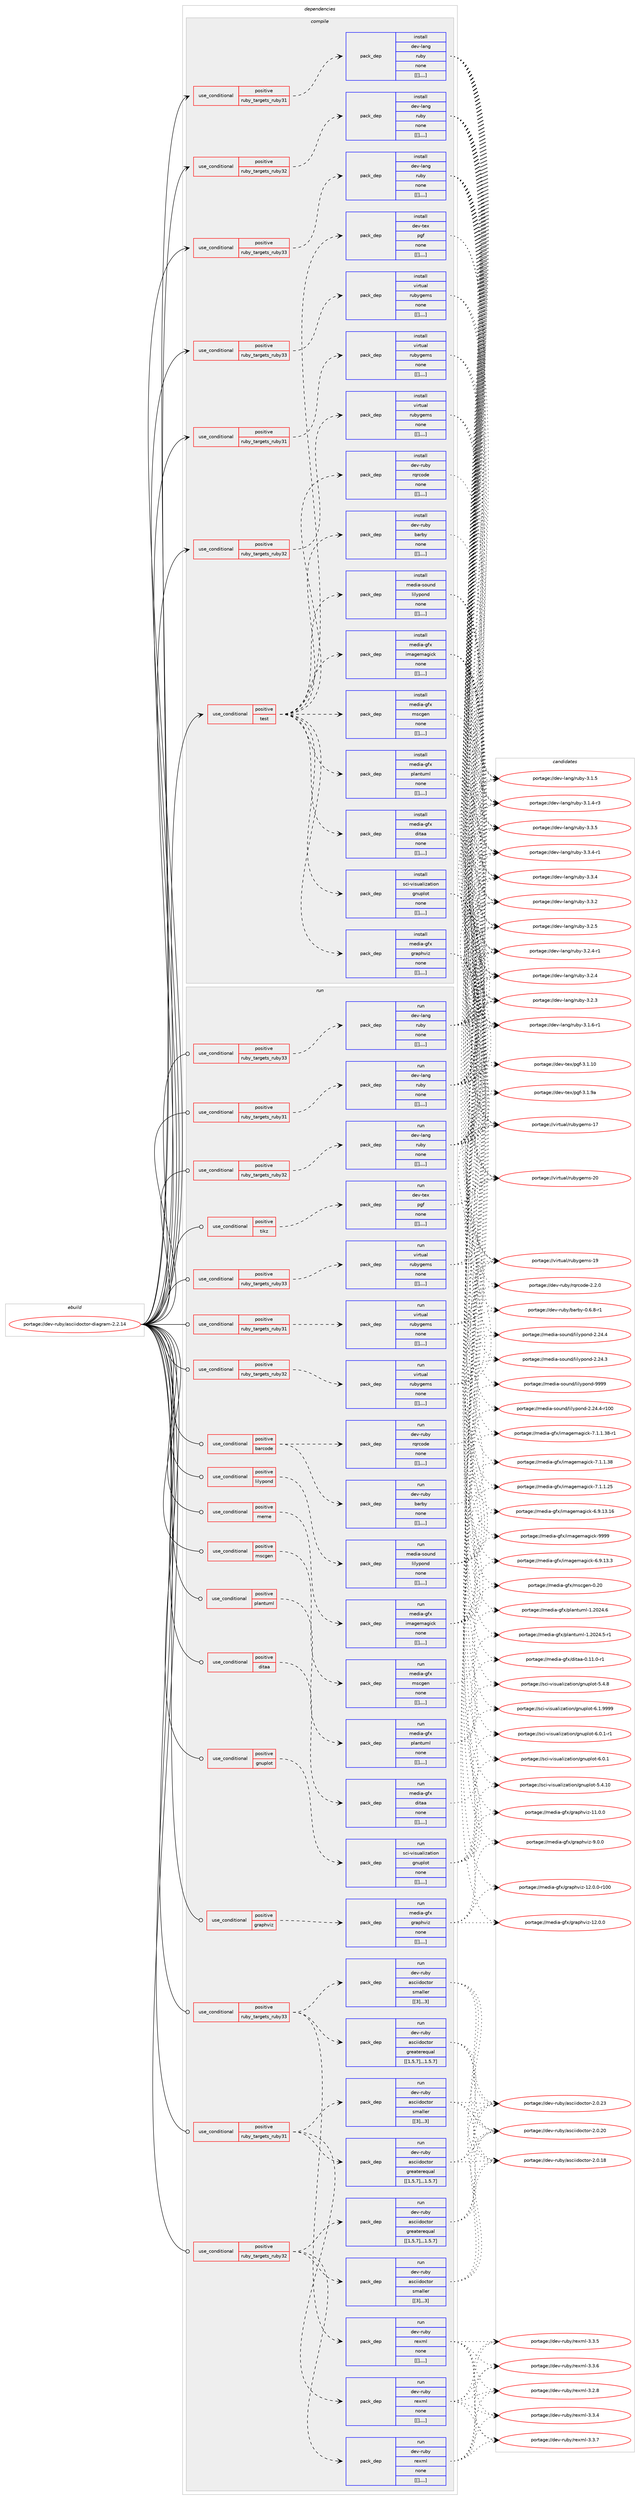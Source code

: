 digraph prolog {

# *************
# Graph options
# *************

newrank=true;
concentrate=true;
compound=true;
graph [rankdir=LR,fontname=Helvetica,fontsize=10,ranksep=1.5];#, ranksep=2.5, nodesep=0.2];
edge  [arrowhead=vee];
node  [fontname=Helvetica,fontsize=10];

# **********
# The ebuild
# **********

subgraph cluster_leftcol {
color=gray;
label=<<i>ebuild</i>>;
id [label="portage://dev-ruby/asciidoctor-diagram-2.2.14", color=red, width=4, href="../dev-ruby/asciidoctor-diagram-2.2.14.svg"];
}

# ****************
# The dependencies
# ****************

subgraph cluster_midcol {
color=gray;
label=<<i>dependencies</i>>;
subgraph cluster_compile {
fillcolor="#eeeeee";
style=filled;
label=<<i>compile</i>>;
subgraph cond46211 {
dependency180079 [label=<<TABLE BORDER="0" CELLBORDER="1" CELLSPACING="0" CELLPADDING="4"><TR><TD ROWSPAN="3" CELLPADDING="10">use_conditional</TD></TR><TR><TD>positive</TD></TR><TR><TD>ruby_targets_ruby31</TD></TR></TABLE>>, shape=none, color=red];
subgraph pack132587 {
dependency180080 [label=<<TABLE BORDER="0" CELLBORDER="1" CELLSPACING="0" CELLPADDING="4" WIDTH="220"><TR><TD ROWSPAN="6" CELLPADDING="30">pack_dep</TD></TR><TR><TD WIDTH="110">install</TD></TR><TR><TD>dev-lang</TD></TR><TR><TD>ruby</TD></TR><TR><TD>none</TD></TR><TR><TD>[[],,,,]</TD></TR></TABLE>>, shape=none, color=blue];
}
dependency180079:e -> dependency180080:w [weight=20,style="dashed",arrowhead="vee"];
}
id:e -> dependency180079:w [weight=20,style="solid",arrowhead="vee"];
subgraph cond46212 {
dependency180081 [label=<<TABLE BORDER="0" CELLBORDER="1" CELLSPACING="0" CELLPADDING="4"><TR><TD ROWSPAN="3" CELLPADDING="10">use_conditional</TD></TR><TR><TD>positive</TD></TR><TR><TD>ruby_targets_ruby31</TD></TR></TABLE>>, shape=none, color=red];
subgraph pack132588 {
dependency180082 [label=<<TABLE BORDER="0" CELLBORDER="1" CELLSPACING="0" CELLPADDING="4" WIDTH="220"><TR><TD ROWSPAN="6" CELLPADDING="30">pack_dep</TD></TR><TR><TD WIDTH="110">install</TD></TR><TR><TD>virtual</TD></TR><TR><TD>rubygems</TD></TR><TR><TD>none</TD></TR><TR><TD>[[],,,,]</TD></TR></TABLE>>, shape=none, color=blue];
}
dependency180081:e -> dependency180082:w [weight=20,style="dashed",arrowhead="vee"];
}
id:e -> dependency180081:w [weight=20,style="solid",arrowhead="vee"];
subgraph cond46213 {
dependency180083 [label=<<TABLE BORDER="0" CELLBORDER="1" CELLSPACING="0" CELLPADDING="4"><TR><TD ROWSPAN="3" CELLPADDING="10">use_conditional</TD></TR><TR><TD>positive</TD></TR><TR><TD>ruby_targets_ruby32</TD></TR></TABLE>>, shape=none, color=red];
subgraph pack132589 {
dependency180084 [label=<<TABLE BORDER="0" CELLBORDER="1" CELLSPACING="0" CELLPADDING="4" WIDTH="220"><TR><TD ROWSPAN="6" CELLPADDING="30">pack_dep</TD></TR><TR><TD WIDTH="110">install</TD></TR><TR><TD>dev-lang</TD></TR><TR><TD>ruby</TD></TR><TR><TD>none</TD></TR><TR><TD>[[],,,,]</TD></TR></TABLE>>, shape=none, color=blue];
}
dependency180083:e -> dependency180084:w [weight=20,style="dashed",arrowhead="vee"];
}
id:e -> dependency180083:w [weight=20,style="solid",arrowhead="vee"];
subgraph cond46214 {
dependency180085 [label=<<TABLE BORDER="0" CELLBORDER="1" CELLSPACING="0" CELLPADDING="4"><TR><TD ROWSPAN="3" CELLPADDING="10">use_conditional</TD></TR><TR><TD>positive</TD></TR><TR><TD>ruby_targets_ruby32</TD></TR></TABLE>>, shape=none, color=red];
subgraph pack132590 {
dependency180086 [label=<<TABLE BORDER="0" CELLBORDER="1" CELLSPACING="0" CELLPADDING="4" WIDTH="220"><TR><TD ROWSPAN="6" CELLPADDING="30">pack_dep</TD></TR><TR><TD WIDTH="110">install</TD></TR><TR><TD>virtual</TD></TR><TR><TD>rubygems</TD></TR><TR><TD>none</TD></TR><TR><TD>[[],,,,]</TD></TR></TABLE>>, shape=none, color=blue];
}
dependency180085:e -> dependency180086:w [weight=20,style="dashed",arrowhead="vee"];
}
id:e -> dependency180085:w [weight=20,style="solid",arrowhead="vee"];
subgraph cond46215 {
dependency180087 [label=<<TABLE BORDER="0" CELLBORDER="1" CELLSPACING="0" CELLPADDING="4"><TR><TD ROWSPAN="3" CELLPADDING="10">use_conditional</TD></TR><TR><TD>positive</TD></TR><TR><TD>ruby_targets_ruby33</TD></TR></TABLE>>, shape=none, color=red];
subgraph pack132591 {
dependency180088 [label=<<TABLE BORDER="0" CELLBORDER="1" CELLSPACING="0" CELLPADDING="4" WIDTH="220"><TR><TD ROWSPAN="6" CELLPADDING="30">pack_dep</TD></TR><TR><TD WIDTH="110">install</TD></TR><TR><TD>dev-lang</TD></TR><TR><TD>ruby</TD></TR><TR><TD>none</TD></TR><TR><TD>[[],,,,]</TD></TR></TABLE>>, shape=none, color=blue];
}
dependency180087:e -> dependency180088:w [weight=20,style="dashed",arrowhead="vee"];
}
id:e -> dependency180087:w [weight=20,style="solid",arrowhead="vee"];
subgraph cond46216 {
dependency180089 [label=<<TABLE BORDER="0" CELLBORDER="1" CELLSPACING="0" CELLPADDING="4"><TR><TD ROWSPAN="3" CELLPADDING="10">use_conditional</TD></TR><TR><TD>positive</TD></TR><TR><TD>ruby_targets_ruby33</TD></TR></TABLE>>, shape=none, color=red];
subgraph pack132592 {
dependency180090 [label=<<TABLE BORDER="0" CELLBORDER="1" CELLSPACING="0" CELLPADDING="4" WIDTH="220"><TR><TD ROWSPAN="6" CELLPADDING="30">pack_dep</TD></TR><TR><TD WIDTH="110">install</TD></TR><TR><TD>virtual</TD></TR><TR><TD>rubygems</TD></TR><TR><TD>none</TD></TR><TR><TD>[[],,,,]</TD></TR></TABLE>>, shape=none, color=blue];
}
dependency180089:e -> dependency180090:w [weight=20,style="dashed",arrowhead="vee"];
}
id:e -> dependency180089:w [weight=20,style="solid",arrowhead="vee"];
subgraph cond46217 {
dependency180091 [label=<<TABLE BORDER="0" CELLBORDER="1" CELLSPACING="0" CELLPADDING="4"><TR><TD ROWSPAN="3" CELLPADDING="10">use_conditional</TD></TR><TR><TD>positive</TD></TR><TR><TD>test</TD></TR></TABLE>>, shape=none, color=red];
subgraph pack132593 {
dependency180092 [label=<<TABLE BORDER="0" CELLBORDER="1" CELLSPACING="0" CELLPADDING="4" WIDTH="220"><TR><TD ROWSPAN="6" CELLPADDING="30">pack_dep</TD></TR><TR><TD WIDTH="110">install</TD></TR><TR><TD>dev-ruby</TD></TR><TR><TD>rqrcode</TD></TR><TR><TD>none</TD></TR><TR><TD>[[],,,,]</TD></TR></TABLE>>, shape=none, color=blue];
}
dependency180091:e -> dependency180092:w [weight=20,style="dashed",arrowhead="vee"];
subgraph pack132594 {
dependency180093 [label=<<TABLE BORDER="0" CELLBORDER="1" CELLSPACING="0" CELLPADDING="4" WIDTH="220"><TR><TD ROWSPAN="6" CELLPADDING="30">pack_dep</TD></TR><TR><TD WIDTH="110">install</TD></TR><TR><TD>dev-ruby</TD></TR><TR><TD>barby</TD></TR><TR><TD>none</TD></TR><TR><TD>[[],,,,]</TD></TR></TABLE>>, shape=none, color=blue];
}
dependency180091:e -> dependency180093:w [weight=20,style="dashed",arrowhead="vee"];
subgraph pack132595 {
dependency180094 [label=<<TABLE BORDER="0" CELLBORDER="1" CELLSPACING="0" CELLPADDING="4" WIDTH="220"><TR><TD ROWSPAN="6" CELLPADDING="30">pack_dep</TD></TR><TR><TD WIDTH="110">install</TD></TR><TR><TD>media-gfx</TD></TR><TR><TD>ditaa</TD></TR><TR><TD>none</TD></TR><TR><TD>[[],,,,]</TD></TR></TABLE>>, shape=none, color=blue];
}
dependency180091:e -> dependency180094:w [weight=20,style="dashed",arrowhead="vee"];
subgraph pack132596 {
dependency180095 [label=<<TABLE BORDER="0" CELLBORDER="1" CELLSPACING="0" CELLPADDING="4" WIDTH="220"><TR><TD ROWSPAN="6" CELLPADDING="30">pack_dep</TD></TR><TR><TD WIDTH="110">install</TD></TR><TR><TD>sci-visualization</TD></TR><TR><TD>gnuplot</TD></TR><TR><TD>none</TD></TR><TR><TD>[[],,,,]</TD></TR></TABLE>>, shape=none, color=blue];
}
dependency180091:e -> dependency180095:w [weight=20,style="dashed",arrowhead="vee"];
subgraph pack132597 {
dependency180096 [label=<<TABLE BORDER="0" CELLBORDER="1" CELLSPACING="0" CELLPADDING="4" WIDTH="220"><TR><TD ROWSPAN="6" CELLPADDING="30">pack_dep</TD></TR><TR><TD WIDTH="110">install</TD></TR><TR><TD>media-gfx</TD></TR><TR><TD>graphviz</TD></TR><TR><TD>none</TD></TR><TR><TD>[[],,,,]</TD></TR></TABLE>>, shape=none, color=blue];
}
dependency180091:e -> dependency180096:w [weight=20,style="dashed",arrowhead="vee"];
subgraph pack132598 {
dependency180097 [label=<<TABLE BORDER="0" CELLBORDER="1" CELLSPACING="0" CELLPADDING="4" WIDTH="220"><TR><TD ROWSPAN="6" CELLPADDING="30">pack_dep</TD></TR><TR><TD WIDTH="110">install</TD></TR><TR><TD>media-sound</TD></TR><TR><TD>lilypond</TD></TR><TR><TD>none</TD></TR><TR><TD>[[],,,,]</TD></TR></TABLE>>, shape=none, color=blue];
}
dependency180091:e -> dependency180097:w [weight=20,style="dashed",arrowhead="vee"];
subgraph pack132599 {
dependency180098 [label=<<TABLE BORDER="0" CELLBORDER="1" CELLSPACING="0" CELLPADDING="4" WIDTH="220"><TR><TD ROWSPAN="6" CELLPADDING="30">pack_dep</TD></TR><TR><TD WIDTH="110">install</TD></TR><TR><TD>media-gfx</TD></TR><TR><TD>imagemagick</TD></TR><TR><TD>none</TD></TR><TR><TD>[[],,,,]</TD></TR></TABLE>>, shape=none, color=blue];
}
dependency180091:e -> dependency180098:w [weight=20,style="dashed",arrowhead="vee"];
subgraph pack132600 {
dependency180099 [label=<<TABLE BORDER="0" CELLBORDER="1" CELLSPACING="0" CELLPADDING="4" WIDTH="220"><TR><TD ROWSPAN="6" CELLPADDING="30">pack_dep</TD></TR><TR><TD WIDTH="110">install</TD></TR><TR><TD>media-gfx</TD></TR><TR><TD>mscgen</TD></TR><TR><TD>none</TD></TR><TR><TD>[[],,,,]</TD></TR></TABLE>>, shape=none, color=blue];
}
dependency180091:e -> dependency180099:w [weight=20,style="dashed",arrowhead="vee"];
subgraph pack132601 {
dependency180100 [label=<<TABLE BORDER="0" CELLBORDER="1" CELLSPACING="0" CELLPADDING="4" WIDTH="220"><TR><TD ROWSPAN="6" CELLPADDING="30">pack_dep</TD></TR><TR><TD WIDTH="110">install</TD></TR><TR><TD>media-gfx</TD></TR><TR><TD>plantuml</TD></TR><TR><TD>none</TD></TR><TR><TD>[[],,,,]</TD></TR></TABLE>>, shape=none, color=blue];
}
dependency180091:e -> dependency180100:w [weight=20,style="dashed",arrowhead="vee"];
subgraph pack132602 {
dependency180101 [label=<<TABLE BORDER="0" CELLBORDER="1" CELLSPACING="0" CELLPADDING="4" WIDTH="220"><TR><TD ROWSPAN="6" CELLPADDING="30">pack_dep</TD></TR><TR><TD WIDTH="110">install</TD></TR><TR><TD>dev-tex</TD></TR><TR><TD>pgf</TD></TR><TR><TD>none</TD></TR><TR><TD>[[],,,,]</TD></TR></TABLE>>, shape=none, color=blue];
}
dependency180091:e -> dependency180101:w [weight=20,style="dashed",arrowhead="vee"];
}
id:e -> dependency180091:w [weight=20,style="solid",arrowhead="vee"];
}
subgraph cluster_compileandrun {
fillcolor="#eeeeee";
style=filled;
label=<<i>compile and run</i>>;
}
subgraph cluster_run {
fillcolor="#eeeeee";
style=filled;
label=<<i>run</i>>;
subgraph cond46218 {
dependency180102 [label=<<TABLE BORDER="0" CELLBORDER="1" CELLSPACING="0" CELLPADDING="4"><TR><TD ROWSPAN="3" CELLPADDING="10">use_conditional</TD></TR><TR><TD>positive</TD></TR><TR><TD>barcode</TD></TR></TABLE>>, shape=none, color=red];
subgraph pack132603 {
dependency180103 [label=<<TABLE BORDER="0" CELLBORDER="1" CELLSPACING="0" CELLPADDING="4" WIDTH="220"><TR><TD ROWSPAN="6" CELLPADDING="30">pack_dep</TD></TR><TR><TD WIDTH="110">run</TD></TR><TR><TD>dev-ruby</TD></TR><TR><TD>rqrcode</TD></TR><TR><TD>none</TD></TR><TR><TD>[[],,,,]</TD></TR></TABLE>>, shape=none, color=blue];
}
dependency180102:e -> dependency180103:w [weight=20,style="dashed",arrowhead="vee"];
subgraph pack132604 {
dependency180104 [label=<<TABLE BORDER="0" CELLBORDER="1" CELLSPACING="0" CELLPADDING="4" WIDTH="220"><TR><TD ROWSPAN="6" CELLPADDING="30">pack_dep</TD></TR><TR><TD WIDTH="110">run</TD></TR><TR><TD>dev-ruby</TD></TR><TR><TD>barby</TD></TR><TR><TD>none</TD></TR><TR><TD>[[],,,,]</TD></TR></TABLE>>, shape=none, color=blue];
}
dependency180102:e -> dependency180104:w [weight=20,style="dashed",arrowhead="vee"];
}
id:e -> dependency180102:w [weight=20,style="solid",arrowhead="odot"];
subgraph cond46219 {
dependency180105 [label=<<TABLE BORDER="0" CELLBORDER="1" CELLSPACING="0" CELLPADDING="4"><TR><TD ROWSPAN="3" CELLPADDING="10">use_conditional</TD></TR><TR><TD>positive</TD></TR><TR><TD>ditaa</TD></TR></TABLE>>, shape=none, color=red];
subgraph pack132605 {
dependency180106 [label=<<TABLE BORDER="0" CELLBORDER="1" CELLSPACING="0" CELLPADDING="4" WIDTH="220"><TR><TD ROWSPAN="6" CELLPADDING="30">pack_dep</TD></TR><TR><TD WIDTH="110">run</TD></TR><TR><TD>media-gfx</TD></TR><TR><TD>ditaa</TD></TR><TR><TD>none</TD></TR><TR><TD>[[],,,,]</TD></TR></TABLE>>, shape=none, color=blue];
}
dependency180105:e -> dependency180106:w [weight=20,style="dashed",arrowhead="vee"];
}
id:e -> dependency180105:w [weight=20,style="solid",arrowhead="odot"];
subgraph cond46220 {
dependency180107 [label=<<TABLE BORDER="0" CELLBORDER="1" CELLSPACING="0" CELLPADDING="4"><TR><TD ROWSPAN="3" CELLPADDING="10">use_conditional</TD></TR><TR><TD>positive</TD></TR><TR><TD>gnuplot</TD></TR></TABLE>>, shape=none, color=red];
subgraph pack132606 {
dependency180108 [label=<<TABLE BORDER="0" CELLBORDER="1" CELLSPACING="0" CELLPADDING="4" WIDTH="220"><TR><TD ROWSPAN="6" CELLPADDING="30">pack_dep</TD></TR><TR><TD WIDTH="110">run</TD></TR><TR><TD>sci-visualization</TD></TR><TR><TD>gnuplot</TD></TR><TR><TD>none</TD></TR><TR><TD>[[],,,,]</TD></TR></TABLE>>, shape=none, color=blue];
}
dependency180107:e -> dependency180108:w [weight=20,style="dashed",arrowhead="vee"];
}
id:e -> dependency180107:w [weight=20,style="solid",arrowhead="odot"];
subgraph cond46221 {
dependency180109 [label=<<TABLE BORDER="0" CELLBORDER="1" CELLSPACING="0" CELLPADDING="4"><TR><TD ROWSPAN="3" CELLPADDING="10">use_conditional</TD></TR><TR><TD>positive</TD></TR><TR><TD>graphviz</TD></TR></TABLE>>, shape=none, color=red];
subgraph pack132607 {
dependency180110 [label=<<TABLE BORDER="0" CELLBORDER="1" CELLSPACING="0" CELLPADDING="4" WIDTH="220"><TR><TD ROWSPAN="6" CELLPADDING="30">pack_dep</TD></TR><TR><TD WIDTH="110">run</TD></TR><TR><TD>media-gfx</TD></TR><TR><TD>graphviz</TD></TR><TR><TD>none</TD></TR><TR><TD>[[],,,,]</TD></TR></TABLE>>, shape=none, color=blue];
}
dependency180109:e -> dependency180110:w [weight=20,style="dashed",arrowhead="vee"];
}
id:e -> dependency180109:w [weight=20,style="solid",arrowhead="odot"];
subgraph cond46222 {
dependency180111 [label=<<TABLE BORDER="0" CELLBORDER="1" CELLSPACING="0" CELLPADDING="4"><TR><TD ROWSPAN="3" CELLPADDING="10">use_conditional</TD></TR><TR><TD>positive</TD></TR><TR><TD>lilypond</TD></TR></TABLE>>, shape=none, color=red];
subgraph pack132608 {
dependency180112 [label=<<TABLE BORDER="0" CELLBORDER="1" CELLSPACING="0" CELLPADDING="4" WIDTH="220"><TR><TD ROWSPAN="6" CELLPADDING="30">pack_dep</TD></TR><TR><TD WIDTH="110">run</TD></TR><TR><TD>media-sound</TD></TR><TR><TD>lilypond</TD></TR><TR><TD>none</TD></TR><TR><TD>[[],,,,]</TD></TR></TABLE>>, shape=none, color=blue];
}
dependency180111:e -> dependency180112:w [weight=20,style="dashed",arrowhead="vee"];
}
id:e -> dependency180111:w [weight=20,style="solid",arrowhead="odot"];
subgraph cond46223 {
dependency180113 [label=<<TABLE BORDER="0" CELLBORDER="1" CELLSPACING="0" CELLPADDING="4"><TR><TD ROWSPAN="3" CELLPADDING="10">use_conditional</TD></TR><TR><TD>positive</TD></TR><TR><TD>meme</TD></TR></TABLE>>, shape=none, color=red];
subgraph pack132609 {
dependency180114 [label=<<TABLE BORDER="0" CELLBORDER="1" CELLSPACING="0" CELLPADDING="4" WIDTH="220"><TR><TD ROWSPAN="6" CELLPADDING="30">pack_dep</TD></TR><TR><TD WIDTH="110">run</TD></TR><TR><TD>media-gfx</TD></TR><TR><TD>imagemagick</TD></TR><TR><TD>none</TD></TR><TR><TD>[[],,,,]</TD></TR></TABLE>>, shape=none, color=blue];
}
dependency180113:e -> dependency180114:w [weight=20,style="dashed",arrowhead="vee"];
}
id:e -> dependency180113:w [weight=20,style="solid",arrowhead="odot"];
subgraph cond46224 {
dependency180115 [label=<<TABLE BORDER="0" CELLBORDER="1" CELLSPACING="0" CELLPADDING="4"><TR><TD ROWSPAN="3" CELLPADDING="10">use_conditional</TD></TR><TR><TD>positive</TD></TR><TR><TD>mscgen</TD></TR></TABLE>>, shape=none, color=red];
subgraph pack132610 {
dependency180116 [label=<<TABLE BORDER="0" CELLBORDER="1" CELLSPACING="0" CELLPADDING="4" WIDTH="220"><TR><TD ROWSPAN="6" CELLPADDING="30">pack_dep</TD></TR><TR><TD WIDTH="110">run</TD></TR><TR><TD>media-gfx</TD></TR><TR><TD>mscgen</TD></TR><TR><TD>none</TD></TR><TR><TD>[[],,,,]</TD></TR></TABLE>>, shape=none, color=blue];
}
dependency180115:e -> dependency180116:w [weight=20,style="dashed",arrowhead="vee"];
}
id:e -> dependency180115:w [weight=20,style="solid",arrowhead="odot"];
subgraph cond46225 {
dependency180117 [label=<<TABLE BORDER="0" CELLBORDER="1" CELLSPACING="0" CELLPADDING="4"><TR><TD ROWSPAN="3" CELLPADDING="10">use_conditional</TD></TR><TR><TD>positive</TD></TR><TR><TD>plantuml</TD></TR></TABLE>>, shape=none, color=red];
subgraph pack132611 {
dependency180118 [label=<<TABLE BORDER="0" CELLBORDER="1" CELLSPACING="0" CELLPADDING="4" WIDTH="220"><TR><TD ROWSPAN="6" CELLPADDING="30">pack_dep</TD></TR><TR><TD WIDTH="110">run</TD></TR><TR><TD>media-gfx</TD></TR><TR><TD>plantuml</TD></TR><TR><TD>none</TD></TR><TR><TD>[[],,,,]</TD></TR></TABLE>>, shape=none, color=blue];
}
dependency180117:e -> dependency180118:w [weight=20,style="dashed",arrowhead="vee"];
}
id:e -> dependency180117:w [weight=20,style="solid",arrowhead="odot"];
subgraph cond46226 {
dependency180119 [label=<<TABLE BORDER="0" CELLBORDER="1" CELLSPACING="0" CELLPADDING="4"><TR><TD ROWSPAN="3" CELLPADDING="10">use_conditional</TD></TR><TR><TD>positive</TD></TR><TR><TD>ruby_targets_ruby31</TD></TR></TABLE>>, shape=none, color=red];
subgraph pack132612 {
dependency180120 [label=<<TABLE BORDER="0" CELLBORDER="1" CELLSPACING="0" CELLPADDING="4" WIDTH="220"><TR><TD ROWSPAN="6" CELLPADDING="30">pack_dep</TD></TR><TR><TD WIDTH="110">run</TD></TR><TR><TD>dev-lang</TD></TR><TR><TD>ruby</TD></TR><TR><TD>none</TD></TR><TR><TD>[[],,,,]</TD></TR></TABLE>>, shape=none, color=blue];
}
dependency180119:e -> dependency180120:w [weight=20,style="dashed",arrowhead="vee"];
}
id:e -> dependency180119:w [weight=20,style="solid",arrowhead="odot"];
subgraph cond46227 {
dependency180121 [label=<<TABLE BORDER="0" CELLBORDER="1" CELLSPACING="0" CELLPADDING="4"><TR><TD ROWSPAN="3" CELLPADDING="10">use_conditional</TD></TR><TR><TD>positive</TD></TR><TR><TD>ruby_targets_ruby31</TD></TR></TABLE>>, shape=none, color=red];
subgraph pack132613 {
dependency180122 [label=<<TABLE BORDER="0" CELLBORDER="1" CELLSPACING="0" CELLPADDING="4" WIDTH="220"><TR><TD ROWSPAN="6" CELLPADDING="30">pack_dep</TD></TR><TR><TD WIDTH="110">run</TD></TR><TR><TD>dev-ruby</TD></TR><TR><TD>asciidoctor</TD></TR><TR><TD>greaterequal</TD></TR><TR><TD>[[1,5,7],,,1.5.7]</TD></TR></TABLE>>, shape=none, color=blue];
}
dependency180121:e -> dependency180122:w [weight=20,style="dashed",arrowhead="vee"];
subgraph pack132614 {
dependency180123 [label=<<TABLE BORDER="0" CELLBORDER="1" CELLSPACING="0" CELLPADDING="4" WIDTH="220"><TR><TD ROWSPAN="6" CELLPADDING="30">pack_dep</TD></TR><TR><TD WIDTH="110">run</TD></TR><TR><TD>dev-ruby</TD></TR><TR><TD>asciidoctor</TD></TR><TR><TD>smaller</TD></TR><TR><TD>[[3],,,3]</TD></TR></TABLE>>, shape=none, color=blue];
}
dependency180121:e -> dependency180123:w [weight=20,style="dashed",arrowhead="vee"];
subgraph pack132615 {
dependency180124 [label=<<TABLE BORDER="0" CELLBORDER="1" CELLSPACING="0" CELLPADDING="4" WIDTH="220"><TR><TD ROWSPAN="6" CELLPADDING="30">pack_dep</TD></TR><TR><TD WIDTH="110">run</TD></TR><TR><TD>dev-ruby</TD></TR><TR><TD>rexml</TD></TR><TR><TD>none</TD></TR><TR><TD>[[],,,,]</TD></TR></TABLE>>, shape=none, color=blue];
}
dependency180121:e -> dependency180124:w [weight=20,style="dashed",arrowhead="vee"];
}
id:e -> dependency180121:w [weight=20,style="solid",arrowhead="odot"];
subgraph cond46228 {
dependency180125 [label=<<TABLE BORDER="0" CELLBORDER="1" CELLSPACING="0" CELLPADDING="4"><TR><TD ROWSPAN="3" CELLPADDING="10">use_conditional</TD></TR><TR><TD>positive</TD></TR><TR><TD>ruby_targets_ruby31</TD></TR></TABLE>>, shape=none, color=red];
subgraph pack132616 {
dependency180126 [label=<<TABLE BORDER="0" CELLBORDER="1" CELLSPACING="0" CELLPADDING="4" WIDTH="220"><TR><TD ROWSPAN="6" CELLPADDING="30">pack_dep</TD></TR><TR><TD WIDTH="110">run</TD></TR><TR><TD>virtual</TD></TR><TR><TD>rubygems</TD></TR><TR><TD>none</TD></TR><TR><TD>[[],,,,]</TD></TR></TABLE>>, shape=none, color=blue];
}
dependency180125:e -> dependency180126:w [weight=20,style="dashed",arrowhead="vee"];
}
id:e -> dependency180125:w [weight=20,style="solid",arrowhead="odot"];
subgraph cond46229 {
dependency180127 [label=<<TABLE BORDER="0" CELLBORDER="1" CELLSPACING="0" CELLPADDING="4"><TR><TD ROWSPAN="3" CELLPADDING="10">use_conditional</TD></TR><TR><TD>positive</TD></TR><TR><TD>ruby_targets_ruby32</TD></TR></TABLE>>, shape=none, color=red];
subgraph pack132617 {
dependency180128 [label=<<TABLE BORDER="0" CELLBORDER="1" CELLSPACING="0" CELLPADDING="4" WIDTH="220"><TR><TD ROWSPAN="6" CELLPADDING="30">pack_dep</TD></TR><TR><TD WIDTH="110">run</TD></TR><TR><TD>dev-lang</TD></TR><TR><TD>ruby</TD></TR><TR><TD>none</TD></TR><TR><TD>[[],,,,]</TD></TR></TABLE>>, shape=none, color=blue];
}
dependency180127:e -> dependency180128:w [weight=20,style="dashed",arrowhead="vee"];
}
id:e -> dependency180127:w [weight=20,style="solid",arrowhead="odot"];
subgraph cond46230 {
dependency180129 [label=<<TABLE BORDER="0" CELLBORDER="1" CELLSPACING="0" CELLPADDING="4"><TR><TD ROWSPAN="3" CELLPADDING="10">use_conditional</TD></TR><TR><TD>positive</TD></TR><TR><TD>ruby_targets_ruby32</TD></TR></TABLE>>, shape=none, color=red];
subgraph pack132618 {
dependency180130 [label=<<TABLE BORDER="0" CELLBORDER="1" CELLSPACING="0" CELLPADDING="4" WIDTH="220"><TR><TD ROWSPAN="6" CELLPADDING="30">pack_dep</TD></TR><TR><TD WIDTH="110">run</TD></TR><TR><TD>dev-ruby</TD></TR><TR><TD>asciidoctor</TD></TR><TR><TD>greaterequal</TD></TR><TR><TD>[[1,5,7],,,1.5.7]</TD></TR></TABLE>>, shape=none, color=blue];
}
dependency180129:e -> dependency180130:w [weight=20,style="dashed",arrowhead="vee"];
subgraph pack132619 {
dependency180131 [label=<<TABLE BORDER="0" CELLBORDER="1" CELLSPACING="0" CELLPADDING="4" WIDTH="220"><TR><TD ROWSPAN="6" CELLPADDING="30">pack_dep</TD></TR><TR><TD WIDTH="110">run</TD></TR><TR><TD>dev-ruby</TD></TR><TR><TD>asciidoctor</TD></TR><TR><TD>smaller</TD></TR><TR><TD>[[3],,,3]</TD></TR></TABLE>>, shape=none, color=blue];
}
dependency180129:e -> dependency180131:w [weight=20,style="dashed",arrowhead="vee"];
subgraph pack132620 {
dependency180132 [label=<<TABLE BORDER="0" CELLBORDER="1" CELLSPACING="0" CELLPADDING="4" WIDTH="220"><TR><TD ROWSPAN="6" CELLPADDING="30">pack_dep</TD></TR><TR><TD WIDTH="110">run</TD></TR><TR><TD>dev-ruby</TD></TR><TR><TD>rexml</TD></TR><TR><TD>none</TD></TR><TR><TD>[[],,,,]</TD></TR></TABLE>>, shape=none, color=blue];
}
dependency180129:e -> dependency180132:w [weight=20,style="dashed",arrowhead="vee"];
}
id:e -> dependency180129:w [weight=20,style="solid",arrowhead="odot"];
subgraph cond46231 {
dependency180133 [label=<<TABLE BORDER="0" CELLBORDER="1" CELLSPACING="0" CELLPADDING="4"><TR><TD ROWSPAN="3" CELLPADDING="10">use_conditional</TD></TR><TR><TD>positive</TD></TR><TR><TD>ruby_targets_ruby32</TD></TR></TABLE>>, shape=none, color=red];
subgraph pack132621 {
dependency180134 [label=<<TABLE BORDER="0" CELLBORDER="1" CELLSPACING="0" CELLPADDING="4" WIDTH="220"><TR><TD ROWSPAN="6" CELLPADDING="30">pack_dep</TD></TR><TR><TD WIDTH="110">run</TD></TR><TR><TD>virtual</TD></TR><TR><TD>rubygems</TD></TR><TR><TD>none</TD></TR><TR><TD>[[],,,,]</TD></TR></TABLE>>, shape=none, color=blue];
}
dependency180133:e -> dependency180134:w [weight=20,style="dashed",arrowhead="vee"];
}
id:e -> dependency180133:w [weight=20,style="solid",arrowhead="odot"];
subgraph cond46232 {
dependency180135 [label=<<TABLE BORDER="0" CELLBORDER="1" CELLSPACING="0" CELLPADDING="4"><TR><TD ROWSPAN="3" CELLPADDING="10">use_conditional</TD></TR><TR><TD>positive</TD></TR><TR><TD>ruby_targets_ruby33</TD></TR></TABLE>>, shape=none, color=red];
subgraph pack132622 {
dependency180136 [label=<<TABLE BORDER="0" CELLBORDER="1" CELLSPACING="0" CELLPADDING="4" WIDTH="220"><TR><TD ROWSPAN="6" CELLPADDING="30">pack_dep</TD></TR><TR><TD WIDTH="110">run</TD></TR><TR><TD>dev-lang</TD></TR><TR><TD>ruby</TD></TR><TR><TD>none</TD></TR><TR><TD>[[],,,,]</TD></TR></TABLE>>, shape=none, color=blue];
}
dependency180135:e -> dependency180136:w [weight=20,style="dashed",arrowhead="vee"];
}
id:e -> dependency180135:w [weight=20,style="solid",arrowhead="odot"];
subgraph cond46233 {
dependency180137 [label=<<TABLE BORDER="0" CELLBORDER="1" CELLSPACING="0" CELLPADDING="4"><TR><TD ROWSPAN="3" CELLPADDING="10">use_conditional</TD></TR><TR><TD>positive</TD></TR><TR><TD>ruby_targets_ruby33</TD></TR></TABLE>>, shape=none, color=red];
subgraph pack132623 {
dependency180138 [label=<<TABLE BORDER="0" CELLBORDER="1" CELLSPACING="0" CELLPADDING="4" WIDTH="220"><TR><TD ROWSPAN="6" CELLPADDING="30">pack_dep</TD></TR><TR><TD WIDTH="110">run</TD></TR><TR><TD>dev-ruby</TD></TR><TR><TD>asciidoctor</TD></TR><TR><TD>greaterequal</TD></TR><TR><TD>[[1,5,7],,,1.5.7]</TD></TR></TABLE>>, shape=none, color=blue];
}
dependency180137:e -> dependency180138:w [weight=20,style="dashed",arrowhead="vee"];
subgraph pack132624 {
dependency180139 [label=<<TABLE BORDER="0" CELLBORDER="1" CELLSPACING="0" CELLPADDING="4" WIDTH="220"><TR><TD ROWSPAN="6" CELLPADDING="30">pack_dep</TD></TR><TR><TD WIDTH="110">run</TD></TR><TR><TD>dev-ruby</TD></TR><TR><TD>asciidoctor</TD></TR><TR><TD>smaller</TD></TR><TR><TD>[[3],,,3]</TD></TR></TABLE>>, shape=none, color=blue];
}
dependency180137:e -> dependency180139:w [weight=20,style="dashed",arrowhead="vee"];
subgraph pack132625 {
dependency180140 [label=<<TABLE BORDER="0" CELLBORDER="1" CELLSPACING="0" CELLPADDING="4" WIDTH="220"><TR><TD ROWSPAN="6" CELLPADDING="30">pack_dep</TD></TR><TR><TD WIDTH="110">run</TD></TR><TR><TD>dev-ruby</TD></TR><TR><TD>rexml</TD></TR><TR><TD>none</TD></TR><TR><TD>[[],,,,]</TD></TR></TABLE>>, shape=none, color=blue];
}
dependency180137:e -> dependency180140:w [weight=20,style="dashed",arrowhead="vee"];
}
id:e -> dependency180137:w [weight=20,style="solid",arrowhead="odot"];
subgraph cond46234 {
dependency180141 [label=<<TABLE BORDER="0" CELLBORDER="1" CELLSPACING="0" CELLPADDING="4"><TR><TD ROWSPAN="3" CELLPADDING="10">use_conditional</TD></TR><TR><TD>positive</TD></TR><TR><TD>ruby_targets_ruby33</TD></TR></TABLE>>, shape=none, color=red];
subgraph pack132626 {
dependency180142 [label=<<TABLE BORDER="0" CELLBORDER="1" CELLSPACING="0" CELLPADDING="4" WIDTH="220"><TR><TD ROWSPAN="6" CELLPADDING="30">pack_dep</TD></TR><TR><TD WIDTH="110">run</TD></TR><TR><TD>virtual</TD></TR><TR><TD>rubygems</TD></TR><TR><TD>none</TD></TR><TR><TD>[[],,,,]</TD></TR></TABLE>>, shape=none, color=blue];
}
dependency180141:e -> dependency180142:w [weight=20,style="dashed",arrowhead="vee"];
}
id:e -> dependency180141:w [weight=20,style="solid",arrowhead="odot"];
subgraph cond46235 {
dependency180143 [label=<<TABLE BORDER="0" CELLBORDER="1" CELLSPACING="0" CELLPADDING="4"><TR><TD ROWSPAN="3" CELLPADDING="10">use_conditional</TD></TR><TR><TD>positive</TD></TR><TR><TD>tikz</TD></TR></TABLE>>, shape=none, color=red];
subgraph pack132627 {
dependency180144 [label=<<TABLE BORDER="0" CELLBORDER="1" CELLSPACING="0" CELLPADDING="4" WIDTH="220"><TR><TD ROWSPAN="6" CELLPADDING="30">pack_dep</TD></TR><TR><TD WIDTH="110">run</TD></TR><TR><TD>dev-tex</TD></TR><TR><TD>pgf</TD></TR><TR><TD>none</TD></TR><TR><TD>[[],,,,]</TD></TR></TABLE>>, shape=none, color=blue];
}
dependency180143:e -> dependency180144:w [weight=20,style="dashed",arrowhead="vee"];
}
id:e -> dependency180143:w [weight=20,style="solid",arrowhead="odot"];
}
}

# **************
# The candidates
# **************

subgraph cluster_choices {
rank=same;
color=gray;
label=<<i>candidates</i>>;

subgraph choice132587 {
color=black;
nodesep=1;
choice10010111845108971101034711411798121455146514653 [label="portage://dev-lang/ruby-3.3.5", color=red, width=4,href="../dev-lang/ruby-3.3.5.svg"];
choice100101118451089711010347114117981214551465146524511449 [label="portage://dev-lang/ruby-3.3.4-r1", color=red, width=4,href="../dev-lang/ruby-3.3.4-r1.svg"];
choice10010111845108971101034711411798121455146514652 [label="portage://dev-lang/ruby-3.3.4", color=red, width=4,href="../dev-lang/ruby-3.3.4.svg"];
choice10010111845108971101034711411798121455146514650 [label="portage://dev-lang/ruby-3.3.2", color=red, width=4,href="../dev-lang/ruby-3.3.2.svg"];
choice10010111845108971101034711411798121455146504653 [label="portage://dev-lang/ruby-3.2.5", color=red, width=4,href="../dev-lang/ruby-3.2.5.svg"];
choice100101118451089711010347114117981214551465046524511449 [label="portage://dev-lang/ruby-3.2.4-r1", color=red, width=4,href="../dev-lang/ruby-3.2.4-r1.svg"];
choice10010111845108971101034711411798121455146504652 [label="portage://dev-lang/ruby-3.2.4", color=red, width=4,href="../dev-lang/ruby-3.2.4.svg"];
choice10010111845108971101034711411798121455146504651 [label="portage://dev-lang/ruby-3.2.3", color=red, width=4,href="../dev-lang/ruby-3.2.3.svg"];
choice100101118451089711010347114117981214551464946544511449 [label="portage://dev-lang/ruby-3.1.6-r1", color=red, width=4,href="../dev-lang/ruby-3.1.6-r1.svg"];
choice10010111845108971101034711411798121455146494653 [label="portage://dev-lang/ruby-3.1.5", color=red, width=4,href="../dev-lang/ruby-3.1.5.svg"];
choice100101118451089711010347114117981214551464946524511451 [label="portage://dev-lang/ruby-3.1.4-r3", color=red, width=4,href="../dev-lang/ruby-3.1.4-r3.svg"];
dependency180080:e -> choice10010111845108971101034711411798121455146514653:w [style=dotted,weight="100"];
dependency180080:e -> choice100101118451089711010347114117981214551465146524511449:w [style=dotted,weight="100"];
dependency180080:e -> choice10010111845108971101034711411798121455146514652:w [style=dotted,weight="100"];
dependency180080:e -> choice10010111845108971101034711411798121455146514650:w [style=dotted,weight="100"];
dependency180080:e -> choice10010111845108971101034711411798121455146504653:w [style=dotted,weight="100"];
dependency180080:e -> choice100101118451089711010347114117981214551465046524511449:w [style=dotted,weight="100"];
dependency180080:e -> choice10010111845108971101034711411798121455146504652:w [style=dotted,weight="100"];
dependency180080:e -> choice10010111845108971101034711411798121455146504651:w [style=dotted,weight="100"];
dependency180080:e -> choice100101118451089711010347114117981214551464946544511449:w [style=dotted,weight="100"];
dependency180080:e -> choice10010111845108971101034711411798121455146494653:w [style=dotted,weight="100"];
dependency180080:e -> choice100101118451089711010347114117981214551464946524511451:w [style=dotted,weight="100"];
}
subgraph choice132588 {
color=black;
nodesep=1;
choice118105114116117971084711411798121103101109115455048 [label="portage://virtual/rubygems-20", color=red, width=4,href="../virtual/rubygems-20.svg"];
choice118105114116117971084711411798121103101109115454957 [label="portage://virtual/rubygems-19", color=red, width=4,href="../virtual/rubygems-19.svg"];
choice118105114116117971084711411798121103101109115454955 [label="portage://virtual/rubygems-17", color=red, width=4,href="../virtual/rubygems-17.svg"];
dependency180082:e -> choice118105114116117971084711411798121103101109115455048:w [style=dotted,weight="100"];
dependency180082:e -> choice118105114116117971084711411798121103101109115454957:w [style=dotted,weight="100"];
dependency180082:e -> choice118105114116117971084711411798121103101109115454955:w [style=dotted,weight="100"];
}
subgraph choice132589 {
color=black;
nodesep=1;
choice10010111845108971101034711411798121455146514653 [label="portage://dev-lang/ruby-3.3.5", color=red, width=4,href="../dev-lang/ruby-3.3.5.svg"];
choice100101118451089711010347114117981214551465146524511449 [label="portage://dev-lang/ruby-3.3.4-r1", color=red, width=4,href="../dev-lang/ruby-3.3.4-r1.svg"];
choice10010111845108971101034711411798121455146514652 [label="portage://dev-lang/ruby-3.3.4", color=red, width=4,href="../dev-lang/ruby-3.3.4.svg"];
choice10010111845108971101034711411798121455146514650 [label="portage://dev-lang/ruby-3.3.2", color=red, width=4,href="../dev-lang/ruby-3.3.2.svg"];
choice10010111845108971101034711411798121455146504653 [label="portage://dev-lang/ruby-3.2.5", color=red, width=4,href="../dev-lang/ruby-3.2.5.svg"];
choice100101118451089711010347114117981214551465046524511449 [label="portage://dev-lang/ruby-3.2.4-r1", color=red, width=4,href="../dev-lang/ruby-3.2.4-r1.svg"];
choice10010111845108971101034711411798121455146504652 [label="portage://dev-lang/ruby-3.2.4", color=red, width=4,href="../dev-lang/ruby-3.2.4.svg"];
choice10010111845108971101034711411798121455146504651 [label="portage://dev-lang/ruby-3.2.3", color=red, width=4,href="../dev-lang/ruby-3.2.3.svg"];
choice100101118451089711010347114117981214551464946544511449 [label="portage://dev-lang/ruby-3.1.6-r1", color=red, width=4,href="../dev-lang/ruby-3.1.6-r1.svg"];
choice10010111845108971101034711411798121455146494653 [label="portage://dev-lang/ruby-3.1.5", color=red, width=4,href="../dev-lang/ruby-3.1.5.svg"];
choice100101118451089711010347114117981214551464946524511451 [label="portage://dev-lang/ruby-3.1.4-r3", color=red, width=4,href="../dev-lang/ruby-3.1.4-r3.svg"];
dependency180084:e -> choice10010111845108971101034711411798121455146514653:w [style=dotted,weight="100"];
dependency180084:e -> choice100101118451089711010347114117981214551465146524511449:w [style=dotted,weight="100"];
dependency180084:e -> choice10010111845108971101034711411798121455146514652:w [style=dotted,weight="100"];
dependency180084:e -> choice10010111845108971101034711411798121455146514650:w [style=dotted,weight="100"];
dependency180084:e -> choice10010111845108971101034711411798121455146504653:w [style=dotted,weight="100"];
dependency180084:e -> choice100101118451089711010347114117981214551465046524511449:w [style=dotted,weight="100"];
dependency180084:e -> choice10010111845108971101034711411798121455146504652:w [style=dotted,weight="100"];
dependency180084:e -> choice10010111845108971101034711411798121455146504651:w [style=dotted,weight="100"];
dependency180084:e -> choice100101118451089711010347114117981214551464946544511449:w [style=dotted,weight="100"];
dependency180084:e -> choice10010111845108971101034711411798121455146494653:w [style=dotted,weight="100"];
dependency180084:e -> choice100101118451089711010347114117981214551464946524511451:w [style=dotted,weight="100"];
}
subgraph choice132590 {
color=black;
nodesep=1;
choice118105114116117971084711411798121103101109115455048 [label="portage://virtual/rubygems-20", color=red, width=4,href="../virtual/rubygems-20.svg"];
choice118105114116117971084711411798121103101109115454957 [label="portage://virtual/rubygems-19", color=red, width=4,href="../virtual/rubygems-19.svg"];
choice118105114116117971084711411798121103101109115454955 [label="portage://virtual/rubygems-17", color=red, width=4,href="../virtual/rubygems-17.svg"];
dependency180086:e -> choice118105114116117971084711411798121103101109115455048:w [style=dotted,weight="100"];
dependency180086:e -> choice118105114116117971084711411798121103101109115454957:w [style=dotted,weight="100"];
dependency180086:e -> choice118105114116117971084711411798121103101109115454955:w [style=dotted,weight="100"];
}
subgraph choice132591 {
color=black;
nodesep=1;
choice10010111845108971101034711411798121455146514653 [label="portage://dev-lang/ruby-3.3.5", color=red, width=4,href="../dev-lang/ruby-3.3.5.svg"];
choice100101118451089711010347114117981214551465146524511449 [label="portage://dev-lang/ruby-3.3.4-r1", color=red, width=4,href="../dev-lang/ruby-3.3.4-r1.svg"];
choice10010111845108971101034711411798121455146514652 [label="portage://dev-lang/ruby-3.3.4", color=red, width=4,href="../dev-lang/ruby-3.3.4.svg"];
choice10010111845108971101034711411798121455146514650 [label="portage://dev-lang/ruby-3.3.2", color=red, width=4,href="../dev-lang/ruby-3.3.2.svg"];
choice10010111845108971101034711411798121455146504653 [label="portage://dev-lang/ruby-3.2.5", color=red, width=4,href="../dev-lang/ruby-3.2.5.svg"];
choice100101118451089711010347114117981214551465046524511449 [label="portage://dev-lang/ruby-3.2.4-r1", color=red, width=4,href="../dev-lang/ruby-3.2.4-r1.svg"];
choice10010111845108971101034711411798121455146504652 [label="portage://dev-lang/ruby-3.2.4", color=red, width=4,href="../dev-lang/ruby-3.2.4.svg"];
choice10010111845108971101034711411798121455146504651 [label="portage://dev-lang/ruby-3.2.3", color=red, width=4,href="../dev-lang/ruby-3.2.3.svg"];
choice100101118451089711010347114117981214551464946544511449 [label="portage://dev-lang/ruby-3.1.6-r1", color=red, width=4,href="../dev-lang/ruby-3.1.6-r1.svg"];
choice10010111845108971101034711411798121455146494653 [label="portage://dev-lang/ruby-3.1.5", color=red, width=4,href="../dev-lang/ruby-3.1.5.svg"];
choice100101118451089711010347114117981214551464946524511451 [label="portage://dev-lang/ruby-3.1.4-r3", color=red, width=4,href="../dev-lang/ruby-3.1.4-r3.svg"];
dependency180088:e -> choice10010111845108971101034711411798121455146514653:w [style=dotted,weight="100"];
dependency180088:e -> choice100101118451089711010347114117981214551465146524511449:w [style=dotted,weight="100"];
dependency180088:e -> choice10010111845108971101034711411798121455146514652:w [style=dotted,weight="100"];
dependency180088:e -> choice10010111845108971101034711411798121455146514650:w [style=dotted,weight="100"];
dependency180088:e -> choice10010111845108971101034711411798121455146504653:w [style=dotted,weight="100"];
dependency180088:e -> choice100101118451089711010347114117981214551465046524511449:w [style=dotted,weight="100"];
dependency180088:e -> choice10010111845108971101034711411798121455146504652:w [style=dotted,weight="100"];
dependency180088:e -> choice10010111845108971101034711411798121455146504651:w [style=dotted,weight="100"];
dependency180088:e -> choice100101118451089711010347114117981214551464946544511449:w [style=dotted,weight="100"];
dependency180088:e -> choice10010111845108971101034711411798121455146494653:w [style=dotted,weight="100"];
dependency180088:e -> choice100101118451089711010347114117981214551464946524511451:w [style=dotted,weight="100"];
}
subgraph choice132592 {
color=black;
nodesep=1;
choice118105114116117971084711411798121103101109115455048 [label="portage://virtual/rubygems-20", color=red, width=4,href="../virtual/rubygems-20.svg"];
choice118105114116117971084711411798121103101109115454957 [label="portage://virtual/rubygems-19", color=red, width=4,href="../virtual/rubygems-19.svg"];
choice118105114116117971084711411798121103101109115454955 [label="portage://virtual/rubygems-17", color=red, width=4,href="../virtual/rubygems-17.svg"];
dependency180090:e -> choice118105114116117971084711411798121103101109115455048:w [style=dotted,weight="100"];
dependency180090:e -> choice118105114116117971084711411798121103101109115454957:w [style=dotted,weight="100"];
dependency180090:e -> choice118105114116117971084711411798121103101109115454955:w [style=dotted,weight="100"];
}
subgraph choice132593 {
color=black;
nodesep=1;
choice10010111845114117981214711411311499111100101455046504648 [label="portage://dev-ruby/rqrcode-2.2.0", color=red, width=4,href="../dev-ruby/rqrcode-2.2.0.svg"];
dependency180092:e -> choice10010111845114117981214711411311499111100101455046504648:w [style=dotted,weight="100"];
}
subgraph choice132594 {
color=black;
nodesep=1;
choice1001011184511411798121479897114981214548465446564511449 [label="portage://dev-ruby/barby-0.6.8-r1", color=red, width=4,href="../dev-ruby/barby-0.6.8-r1.svg"];
dependency180093:e -> choice1001011184511411798121479897114981214548465446564511449:w [style=dotted,weight="100"];
}
subgraph choice132595 {
color=black;
nodesep=1;
choice1091011001059745103102120471001051169797454846494946484511449 [label="portage://media-gfx/ditaa-0.11.0-r1", color=red, width=4,href="../media-gfx/ditaa-0.11.0-r1.svg"];
dependency180094:e -> choice1091011001059745103102120471001051169797454846494946484511449:w [style=dotted,weight="100"];
}
subgraph choice132596 {
color=black;
nodesep=1;
choice1159910545118105115117971081051229711610511111047103110117112108111116455446494657575757 [label="portage://sci-visualization/gnuplot-6.1.9999", color=red, width=4,href="../sci-visualization/gnuplot-6.1.9999.svg"];
choice11599105451181051151179710810512297116105111110471031101171121081111164554464846494511449 [label="portage://sci-visualization/gnuplot-6.0.1-r1", color=red, width=4,href="../sci-visualization/gnuplot-6.0.1-r1.svg"];
choice1159910545118105115117971081051229711610511111047103110117112108111116455446484649 [label="portage://sci-visualization/gnuplot-6.0.1", color=red, width=4,href="../sci-visualization/gnuplot-6.0.1.svg"];
choice115991054511810511511797108105122971161051111104710311011711210811111645534652464948 [label="portage://sci-visualization/gnuplot-5.4.10", color=red, width=4,href="../sci-visualization/gnuplot-5.4.10.svg"];
choice1159910545118105115117971081051229711610511111047103110117112108111116455346524656 [label="portage://sci-visualization/gnuplot-5.4.8", color=red, width=4,href="../sci-visualization/gnuplot-5.4.8.svg"];
dependency180095:e -> choice1159910545118105115117971081051229711610511111047103110117112108111116455446494657575757:w [style=dotted,weight="100"];
dependency180095:e -> choice11599105451181051151179710810512297116105111110471031101171121081111164554464846494511449:w [style=dotted,weight="100"];
dependency180095:e -> choice1159910545118105115117971081051229711610511111047103110117112108111116455446484649:w [style=dotted,weight="100"];
dependency180095:e -> choice115991054511810511511797108105122971161051111104710311011711210811111645534652464948:w [style=dotted,weight="100"];
dependency180095:e -> choice1159910545118105115117971081051229711610511111047103110117112108111116455346524656:w [style=dotted,weight="100"];
}
subgraph choice132597 {
color=black;
nodesep=1;
choice109101100105974510310212047103114971121041181051224549504648464845114494848 [label="portage://media-gfx/graphviz-12.0.0-r100", color=red, width=4,href="../media-gfx/graphviz-12.0.0-r100.svg"];
choice1091011001059745103102120471031149711210411810512245495046484648 [label="portage://media-gfx/graphviz-12.0.0", color=red, width=4,href="../media-gfx/graphviz-12.0.0.svg"];
choice1091011001059745103102120471031149711210411810512245494946484648 [label="portage://media-gfx/graphviz-11.0.0", color=red, width=4,href="../media-gfx/graphviz-11.0.0.svg"];
choice10910110010597451031021204710311497112104118105122455746484648 [label="portage://media-gfx/graphviz-9.0.0", color=red, width=4,href="../media-gfx/graphviz-9.0.0.svg"];
dependency180096:e -> choice109101100105974510310212047103114971121041181051224549504648464845114494848:w [style=dotted,weight="100"];
dependency180096:e -> choice1091011001059745103102120471031149711210411810512245495046484648:w [style=dotted,weight="100"];
dependency180096:e -> choice1091011001059745103102120471031149711210411810512245494946484648:w [style=dotted,weight="100"];
dependency180096:e -> choice10910110010597451031021204710311497112104118105122455746484648:w [style=dotted,weight="100"];
}
subgraph choice132598 {
color=black;
nodesep=1;
choice1091011001059745115111117110100471081051081211121111101004557575757 [label="portage://media-sound/lilypond-9999", color=red, width=4,href="../media-sound/lilypond-9999.svg"];
choice1091011001059745115111117110100471081051081211121111101004550465052465245114494848 [label="portage://media-sound/lilypond-2.24.4-r100", color=red, width=4,href="../media-sound/lilypond-2.24.4-r100.svg"];
choice10910110010597451151111171101004710810510812111211111010045504650524652 [label="portage://media-sound/lilypond-2.24.4", color=red, width=4,href="../media-sound/lilypond-2.24.4.svg"];
choice10910110010597451151111171101004710810510812111211111010045504650524651 [label="portage://media-sound/lilypond-2.24.3", color=red, width=4,href="../media-sound/lilypond-2.24.3.svg"];
dependency180097:e -> choice1091011001059745115111117110100471081051081211121111101004557575757:w [style=dotted,weight="100"];
dependency180097:e -> choice1091011001059745115111117110100471081051081211121111101004550465052465245114494848:w [style=dotted,weight="100"];
dependency180097:e -> choice10910110010597451151111171101004710810510812111211111010045504650524652:w [style=dotted,weight="100"];
dependency180097:e -> choice10910110010597451151111171101004710810510812111211111010045504650524651:w [style=dotted,weight="100"];
}
subgraph choice132599 {
color=black;
nodesep=1;
choice1091011001059745103102120471051099710310110997103105991074557575757 [label="portage://media-gfx/imagemagick-9999", color=red, width=4,href="../media-gfx/imagemagick-9999.svg"];
choice1091011001059745103102120471051099710310110997103105991074555464946494651564511449 [label="portage://media-gfx/imagemagick-7.1.1.38-r1", color=red, width=4,href="../media-gfx/imagemagick-7.1.1.38-r1.svg"];
choice109101100105974510310212047105109971031011099710310599107455546494649465156 [label="portage://media-gfx/imagemagick-7.1.1.38", color=red, width=4,href="../media-gfx/imagemagick-7.1.1.38.svg"];
choice109101100105974510310212047105109971031011099710310599107455546494649465053 [label="portage://media-gfx/imagemagick-7.1.1.25", color=red, width=4,href="../media-gfx/imagemagick-7.1.1.25.svg"];
choice10910110010597451031021204710510997103101109971031059910745544657464951464954 [label="portage://media-gfx/imagemagick-6.9.13.16", color=red, width=4,href="../media-gfx/imagemagick-6.9.13.16.svg"];
choice109101100105974510310212047105109971031011099710310599107455446574649514651 [label="portage://media-gfx/imagemagick-6.9.13.3", color=red, width=4,href="../media-gfx/imagemagick-6.9.13.3.svg"];
dependency180098:e -> choice1091011001059745103102120471051099710310110997103105991074557575757:w [style=dotted,weight="100"];
dependency180098:e -> choice1091011001059745103102120471051099710310110997103105991074555464946494651564511449:w [style=dotted,weight="100"];
dependency180098:e -> choice109101100105974510310212047105109971031011099710310599107455546494649465156:w [style=dotted,weight="100"];
dependency180098:e -> choice109101100105974510310212047105109971031011099710310599107455546494649465053:w [style=dotted,weight="100"];
dependency180098:e -> choice10910110010597451031021204710510997103101109971031059910745544657464951464954:w [style=dotted,weight="100"];
dependency180098:e -> choice109101100105974510310212047105109971031011099710310599107455446574649514651:w [style=dotted,weight="100"];
}
subgraph choice132600 {
color=black;
nodesep=1;
choice109101100105974510310212047109115991031011104548465048 [label="portage://media-gfx/mscgen-0.20", color=red, width=4,href="../media-gfx/mscgen-0.20.svg"];
dependency180099:e -> choice109101100105974510310212047109115991031011104548465048:w [style=dotted,weight="100"];
}
subgraph choice132601 {
color=black;
nodesep=1;
choice10910110010597451031021204711210897110116117109108454946504850524654 [label="portage://media-gfx/plantuml-1.2024.6", color=red, width=4,href="../media-gfx/plantuml-1.2024.6.svg"];
choice109101100105974510310212047112108971101161171091084549465048505246534511449 [label="portage://media-gfx/plantuml-1.2024.5-r1", color=red, width=4,href="../media-gfx/plantuml-1.2024.5-r1.svg"];
dependency180100:e -> choice10910110010597451031021204711210897110116117109108454946504850524654:w [style=dotted,weight="100"];
dependency180100:e -> choice109101100105974510310212047112108971101161171091084549465048505246534511449:w [style=dotted,weight="100"];
}
subgraph choice132602 {
color=black;
nodesep=1;
choice100101118451161011204711210310245514649464948 [label="portage://dev-tex/pgf-3.1.10", color=red, width=4,href="../dev-tex/pgf-3.1.10.svg"];
choice100101118451161011204711210310245514649465797 [label="portage://dev-tex/pgf-3.1.9a", color=red, width=4,href="../dev-tex/pgf-3.1.9a.svg"];
dependency180101:e -> choice100101118451161011204711210310245514649464948:w [style=dotted,weight="100"];
dependency180101:e -> choice100101118451161011204711210310245514649465797:w [style=dotted,weight="100"];
}
subgraph choice132603 {
color=black;
nodesep=1;
choice10010111845114117981214711411311499111100101455046504648 [label="portage://dev-ruby/rqrcode-2.2.0", color=red, width=4,href="../dev-ruby/rqrcode-2.2.0.svg"];
dependency180103:e -> choice10010111845114117981214711411311499111100101455046504648:w [style=dotted,weight="100"];
}
subgraph choice132604 {
color=black;
nodesep=1;
choice1001011184511411798121479897114981214548465446564511449 [label="portage://dev-ruby/barby-0.6.8-r1", color=red, width=4,href="../dev-ruby/barby-0.6.8-r1.svg"];
dependency180104:e -> choice1001011184511411798121479897114981214548465446564511449:w [style=dotted,weight="100"];
}
subgraph choice132605 {
color=black;
nodesep=1;
choice1091011001059745103102120471001051169797454846494946484511449 [label="portage://media-gfx/ditaa-0.11.0-r1", color=red, width=4,href="../media-gfx/ditaa-0.11.0-r1.svg"];
dependency180106:e -> choice1091011001059745103102120471001051169797454846494946484511449:w [style=dotted,weight="100"];
}
subgraph choice132606 {
color=black;
nodesep=1;
choice1159910545118105115117971081051229711610511111047103110117112108111116455446494657575757 [label="portage://sci-visualization/gnuplot-6.1.9999", color=red, width=4,href="../sci-visualization/gnuplot-6.1.9999.svg"];
choice11599105451181051151179710810512297116105111110471031101171121081111164554464846494511449 [label="portage://sci-visualization/gnuplot-6.0.1-r1", color=red, width=4,href="../sci-visualization/gnuplot-6.0.1-r1.svg"];
choice1159910545118105115117971081051229711610511111047103110117112108111116455446484649 [label="portage://sci-visualization/gnuplot-6.0.1", color=red, width=4,href="../sci-visualization/gnuplot-6.0.1.svg"];
choice115991054511810511511797108105122971161051111104710311011711210811111645534652464948 [label="portage://sci-visualization/gnuplot-5.4.10", color=red, width=4,href="../sci-visualization/gnuplot-5.4.10.svg"];
choice1159910545118105115117971081051229711610511111047103110117112108111116455346524656 [label="portage://sci-visualization/gnuplot-5.4.8", color=red, width=4,href="../sci-visualization/gnuplot-5.4.8.svg"];
dependency180108:e -> choice1159910545118105115117971081051229711610511111047103110117112108111116455446494657575757:w [style=dotted,weight="100"];
dependency180108:e -> choice11599105451181051151179710810512297116105111110471031101171121081111164554464846494511449:w [style=dotted,weight="100"];
dependency180108:e -> choice1159910545118105115117971081051229711610511111047103110117112108111116455446484649:w [style=dotted,weight="100"];
dependency180108:e -> choice115991054511810511511797108105122971161051111104710311011711210811111645534652464948:w [style=dotted,weight="100"];
dependency180108:e -> choice1159910545118105115117971081051229711610511111047103110117112108111116455346524656:w [style=dotted,weight="100"];
}
subgraph choice132607 {
color=black;
nodesep=1;
choice109101100105974510310212047103114971121041181051224549504648464845114494848 [label="portage://media-gfx/graphviz-12.0.0-r100", color=red, width=4,href="../media-gfx/graphviz-12.0.0-r100.svg"];
choice1091011001059745103102120471031149711210411810512245495046484648 [label="portage://media-gfx/graphviz-12.0.0", color=red, width=4,href="../media-gfx/graphviz-12.0.0.svg"];
choice1091011001059745103102120471031149711210411810512245494946484648 [label="portage://media-gfx/graphviz-11.0.0", color=red, width=4,href="../media-gfx/graphviz-11.0.0.svg"];
choice10910110010597451031021204710311497112104118105122455746484648 [label="portage://media-gfx/graphviz-9.0.0", color=red, width=4,href="../media-gfx/graphviz-9.0.0.svg"];
dependency180110:e -> choice109101100105974510310212047103114971121041181051224549504648464845114494848:w [style=dotted,weight="100"];
dependency180110:e -> choice1091011001059745103102120471031149711210411810512245495046484648:w [style=dotted,weight="100"];
dependency180110:e -> choice1091011001059745103102120471031149711210411810512245494946484648:w [style=dotted,weight="100"];
dependency180110:e -> choice10910110010597451031021204710311497112104118105122455746484648:w [style=dotted,weight="100"];
}
subgraph choice132608 {
color=black;
nodesep=1;
choice1091011001059745115111117110100471081051081211121111101004557575757 [label="portage://media-sound/lilypond-9999", color=red, width=4,href="../media-sound/lilypond-9999.svg"];
choice1091011001059745115111117110100471081051081211121111101004550465052465245114494848 [label="portage://media-sound/lilypond-2.24.4-r100", color=red, width=4,href="../media-sound/lilypond-2.24.4-r100.svg"];
choice10910110010597451151111171101004710810510812111211111010045504650524652 [label="portage://media-sound/lilypond-2.24.4", color=red, width=4,href="../media-sound/lilypond-2.24.4.svg"];
choice10910110010597451151111171101004710810510812111211111010045504650524651 [label="portage://media-sound/lilypond-2.24.3", color=red, width=4,href="../media-sound/lilypond-2.24.3.svg"];
dependency180112:e -> choice1091011001059745115111117110100471081051081211121111101004557575757:w [style=dotted,weight="100"];
dependency180112:e -> choice1091011001059745115111117110100471081051081211121111101004550465052465245114494848:w [style=dotted,weight="100"];
dependency180112:e -> choice10910110010597451151111171101004710810510812111211111010045504650524652:w [style=dotted,weight="100"];
dependency180112:e -> choice10910110010597451151111171101004710810510812111211111010045504650524651:w [style=dotted,weight="100"];
}
subgraph choice132609 {
color=black;
nodesep=1;
choice1091011001059745103102120471051099710310110997103105991074557575757 [label="portage://media-gfx/imagemagick-9999", color=red, width=4,href="../media-gfx/imagemagick-9999.svg"];
choice1091011001059745103102120471051099710310110997103105991074555464946494651564511449 [label="portage://media-gfx/imagemagick-7.1.1.38-r1", color=red, width=4,href="../media-gfx/imagemagick-7.1.1.38-r1.svg"];
choice109101100105974510310212047105109971031011099710310599107455546494649465156 [label="portage://media-gfx/imagemagick-7.1.1.38", color=red, width=4,href="../media-gfx/imagemagick-7.1.1.38.svg"];
choice109101100105974510310212047105109971031011099710310599107455546494649465053 [label="portage://media-gfx/imagemagick-7.1.1.25", color=red, width=4,href="../media-gfx/imagemagick-7.1.1.25.svg"];
choice10910110010597451031021204710510997103101109971031059910745544657464951464954 [label="portage://media-gfx/imagemagick-6.9.13.16", color=red, width=4,href="../media-gfx/imagemagick-6.9.13.16.svg"];
choice109101100105974510310212047105109971031011099710310599107455446574649514651 [label="portage://media-gfx/imagemagick-6.9.13.3", color=red, width=4,href="../media-gfx/imagemagick-6.9.13.3.svg"];
dependency180114:e -> choice1091011001059745103102120471051099710310110997103105991074557575757:w [style=dotted,weight="100"];
dependency180114:e -> choice1091011001059745103102120471051099710310110997103105991074555464946494651564511449:w [style=dotted,weight="100"];
dependency180114:e -> choice109101100105974510310212047105109971031011099710310599107455546494649465156:w [style=dotted,weight="100"];
dependency180114:e -> choice109101100105974510310212047105109971031011099710310599107455546494649465053:w [style=dotted,weight="100"];
dependency180114:e -> choice10910110010597451031021204710510997103101109971031059910745544657464951464954:w [style=dotted,weight="100"];
dependency180114:e -> choice109101100105974510310212047105109971031011099710310599107455446574649514651:w [style=dotted,weight="100"];
}
subgraph choice132610 {
color=black;
nodesep=1;
choice109101100105974510310212047109115991031011104548465048 [label="portage://media-gfx/mscgen-0.20", color=red, width=4,href="../media-gfx/mscgen-0.20.svg"];
dependency180116:e -> choice109101100105974510310212047109115991031011104548465048:w [style=dotted,weight="100"];
}
subgraph choice132611 {
color=black;
nodesep=1;
choice10910110010597451031021204711210897110116117109108454946504850524654 [label="portage://media-gfx/plantuml-1.2024.6", color=red, width=4,href="../media-gfx/plantuml-1.2024.6.svg"];
choice109101100105974510310212047112108971101161171091084549465048505246534511449 [label="portage://media-gfx/plantuml-1.2024.5-r1", color=red, width=4,href="../media-gfx/plantuml-1.2024.5-r1.svg"];
dependency180118:e -> choice10910110010597451031021204711210897110116117109108454946504850524654:w [style=dotted,weight="100"];
dependency180118:e -> choice109101100105974510310212047112108971101161171091084549465048505246534511449:w [style=dotted,weight="100"];
}
subgraph choice132612 {
color=black;
nodesep=1;
choice10010111845108971101034711411798121455146514653 [label="portage://dev-lang/ruby-3.3.5", color=red, width=4,href="../dev-lang/ruby-3.3.5.svg"];
choice100101118451089711010347114117981214551465146524511449 [label="portage://dev-lang/ruby-3.3.4-r1", color=red, width=4,href="../dev-lang/ruby-3.3.4-r1.svg"];
choice10010111845108971101034711411798121455146514652 [label="portage://dev-lang/ruby-3.3.4", color=red, width=4,href="../dev-lang/ruby-3.3.4.svg"];
choice10010111845108971101034711411798121455146514650 [label="portage://dev-lang/ruby-3.3.2", color=red, width=4,href="../dev-lang/ruby-3.3.2.svg"];
choice10010111845108971101034711411798121455146504653 [label="portage://dev-lang/ruby-3.2.5", color=red, width=4,href="../dev-lang/ruby-3.2.5.svg"];
choice100101118451089711010347114117981214551465046524511449 [label="portage://dev-lang/ruby-3.2.4-r1", color=red, width=4,href="../dev-lang/ruby-3.2.4-r1.svg"];
choice10010111845108971101034711411798121455146504652 [label="portage://dev-lang/ruby-3.2.4", color=red, width=4,href="../dev-lang/ruby-3.2.4.svg"];
choice10010111845108971101034711411798121455146504651 [label="portage://dev-lang/ruby-3.2.3", color=red, width=4,href="../dev-lang/ruby-3.2.3.svg"];
choice100101118451089711010347114117981214551464946544511449 [label="portage://dev-lang/ruby-3.1.6-r1", color=red, width=4,href="../dev-lang/ruby-3.1.6-r1.svg"];
choice10010111845108971101034711411798121455146494653 [label="portage://dev-lang/ruby-3.1.5", color=red, width=4,href="../dev-lang/ruby-3.1.5.svg"];
choice100101118451089711010347114117981214551464946524511451 [label="portage://dev-lang/ruby-3.1.4-r3", color=red, width=4,href="../dev-lang/ruby-3.1.4-r3.svg"];
dependency180120:e -> choice10010111845108971101034711411798121455146514653:w [style=dotted,weight="100"];
dependency180120:e -> choice100101118451089711010347114117981214551465146524511449:w [style=dotted,weight="100"];
dependency180120:e -> choice10010111845108971101034711411798121455146514652:w [style=dotted,weight="100"];
dependency180120:e -> choice10010111845108971101034711411798121455146514650:w [style=dotted,weight="100"];
dependency180120:e -> choice10010111845108971101034711411798121455146504653:w [style=dotted,weight="100"];
dependency180120:e -> choice100101118451089711010347114117981214551465046524511449:w [style=dotted,weight="100"];
dependency180120:e -> choice10010111845108971101034711411798121455146504652:w [style=dotted,weight="100"];
dependency180120:e -> choice10010111845108971101034711411798121455146504651:w [style=dotted,weight="100"];
dependency180120:e -> choice100101118451089711010347114117981214551464946544511449:w [style=dotted,weight="100"];
dependency180120:e -> choice10010111845108971101034711411798121455146494653:w [style=dotted,weight="100"];
dependency180120:e -> choice100101118451089711010347114117981214551464946524511451:w [style=dotted,weight="100"];
}
subgraph choice132613 {
color=black;
nodesep=1;
choice10010111845114117981214797115991051051001119911611111445504648465051 [label="portage://dev-ruby/asciidoctor-2.0.23", color=red, width=4,href="../dev-ruby/asciidoctor-2.0.23.svg"];
choice10010111845114117981214797115991051051001119911611111445504648465048 [label="portage://dev-ruby/asciidoctor-2.0.20", color=red, width=4,href="../dev-ruby/asciidoctor-2.0.20.svg"];
choice10010111845114117981214797115991051051001119911611111445504648464956 [label="portage://dev-ruby/asciidoctor-2.0.18", color=red, width=4,href="../dev-ruby/asciidoctor-2.0.18.svg"];
dependency180122:e -> choice10010111845114117981214797115991051051001119911611111445504648465051:w [style=dotted,weight="100"];
dependency180122:e -> choice10010111845114117981214797115991051051001119911611111445504648465048:w [style=dotted,weight="100"];
dependency180122:e -> choice10010111845114117981214797115991051051001119911611111445504648464956:w [style=dotted,weight="100"];
}
subgraph choice132614 {
color=black;
nodesep=1;
choice10010111845114117981214797115991051051001119911611111445504648465051 [label="portage://dev-ruby/asciidoctor-2.0.23", color=red, width=4,href="../dev-ruby/asciidoctor-2.0.23.svg"];
choice10010111845114117981214797115991051051001119911611111445504648465048 [label="portage://dev-ruby/asciidoctor-2.0.20", color=red, width=4,href="../dev-ruby/asciidoctor-2.0.20.svg"];
choice10010111845114117981214797115991051051001119911611111445504648464956 [label="portage://dev-ruby/asciidoctor-2.0.18", color=red, width=4,href="../dev-ruby/asciidoctor-2.0.18.svg"];
dependency180123:e -> choice10010111845114117981214797115991051051001119911611111445504648465051:w [style=dotted,weight="100"];
dependency180123:e -> choice10010111845114117981214797115991051051001119911611111445504648465048:w [style=dotted,weight="100"];
dependency180123:e -> choice10010111845114117981214797115991051051001119911611111445504648464956:w [style=dotted,weight="100"];
}
subgraph choice132615 {
color=black;
nodesep=1;
choice100101118451141179812147114101120109108455146514655 [label="portage://dev-ruby/rexml-3.3.7", color=red, width=4,href="../dev-ruby/rexml-3.3.7.svg"];
choice100101118451141179812147114101120109108455146514654 [label="portage://dev-ruby/rexml-3.3.6", color=red, width=4,href="../dev-ruby/rexml-3.3.6.svg"];
choice100101118451141179812147114101120109108455146514653 [label="portage://dev-ruby/rexml-3.3.5", color=red, width=4,href="../dev-ruby/rexml-3.3.5.svg"];
choice100101118451141179812147114101120109108455146514652 [label="portage://dev-ruby/rexml-3.3.4", color=red, width=4,href="../dev-ruby/rexml-3.3.4.svg"];
choice100101118451141179812147114101120109108455146504656 [label="portage://dev-ruby/rexml-3.2.8", color=red, width=4,href="../dev-ruby/rexml-3.2.8.svg"];
dependency180124:e -> choice100101118451141179812147114101120109108455146514655:w [style=dotted,weight="100"];
dependency180124:e -> choice100101118451141179812147114101120109108455146514654:w [style=dotted,weight="100"];
dependency180124:e -> choice100101118451141179812147114101120109108455146514653:w [style=dotted,weight="100"];
dependency180124:e -> choice100101118451141179812147114101120109108455146514652:w [style=dotted,weight="100"];
dependency180124:e -> choice100101118451141179812147114101120109108455146504656:w [style=dotted,weight="100"];
}
subgraph choice132616 {
color=black;
nodesep=1;
choice118105114116117971084711411798121103101109115455048 [label="portage://virtual/rubygems-20", color=red, width=4,href="../virtual/rubygems-20.svg"];
choice118105114116117971084711411798121103101109115454957 [label="portage://virtual/rubygems-19", color=red, width=4,href="../virtual/rubygems-19.svg"];
choice118105114116117971084711411798121103101109115454955 [label="portage://virtual/rubygems-17", color=red, width=4,href="../virtual/rubygems-17.svg"];
dependency180126:e -> choice118105114116117971084711411798121103101109115455048:w [style=dotted,weight="100"];
dependency180126:e -> choice118105114116117971084711411798121103101109115454957:w [style=dotted,weight="100"];
dependency180126:e -> choice118105114116117971084711411798121103101109115454955:w [style=dotted,weight="100"];
}
subgraph choice132617 {
color=black;
nodesep=1;
choice10010111845108971101034711411798121455146514653 [label="portage://dev-lang/ruby-3.3.5", color=red, width=4,href="../dev-lang/ruby-3.3.5.svg"];
choice100101118451089711010347114117981214551465146524511449 [label="portage://dev-lang/ruby-3.3.4-r1", color=red, width=4,href="../dev-lang/ruby-3.3.4-r1.svg"];
choice10010111845108971101034711411798121455146514652 [label="portage://dev-lang/ruby-3.3.4", color=red, width=4,href="../dev-lang/ruby-3.3.4.svg"];
choice10010111845108971101034711411798121455146514650 [label="portage://dev-lang/ruby-3.3.2", color=red, width=4,href="../dev-lang/ruby-3.3.2.svg"];
choice10010111845108971101034711411798121455146504653 [label="portage://dev-lang/ruby-3.2.5", color=red, width=4,href="../dev-lang/ruby-3.2.5.svg"];
choice100101118451089711010347114117981214551465046524511449 [label="portage://dev-lang/ruby-3.2.4-r1", color=red, width=4,href="../dev-lang/ruby-3.2.4-r1.svg"];
choice10010111845108971101034711411798121455146504652 [label="portage://dev-lang/ruby-3.2.4", color=red, width=4,href="../dev-lang/ruby-3.2.4.svg"];
choice10010111845108971101034711411798121455146504651 [label="portage://dev-lang/ruby-3.2.3", color=red, width=4,href="../dev-lang/ruby-3.2.3.svg"];
choice100101118451089711010347114117981214551464946544511449 [label="portage://dev-lang/ruby-3.1.6-r1", color=red, width=4,href="../dev-lang/ruby-3.1.6-r1.svg"];
choice10010111845108971101034711411798121455146494653 [label="portage://dev-lang/ruby-3.1.5", color=red, width=4,href="../dev-lang/ruby-3.1.5.svg"];
choice100101118451089711010347114117981214551464946524511451 [label="portage://dev-lang/ruby-3.1.4-r3", color=red, width=4,href="../dev-lang/ruby-3.1.4-r3.svg"];
dependency180128:e -> choice10010111845108971101034711411798121455146514653:w [style=dotted,weight="100"];
dependency180128:e -> choice100101118451089711010347114117981214551465146524511449:w [style=dotted,weight="100"];
dependency180128:e -> choice10010111845108971101034711411798121455146514652:w [style=dotted,weight="100"];
dependency180128:e -> choice10010111845108971101034711411798121455146514650:w [style=dotted,weight="100"];
dependency180128:e -> choice10010111845108971101034711411798121455146504653:w [style=dotted,weight="100"];
dependency180128:e -> choice100101118451089711010347114117981214551465046524511449:w [style=dotted,weight="100"];
dependency180128:e -> choice10010111845108971101034711411798121455146504652:w [style=dotted,weight="100"];
dependency180128:e -> choice10010111845108971101034711411798121455146504651:w [style=dotted,weight="100"];
dependency180128:e -> choice100101118451089711010347114117981214551464946544511449:w [style=dotted,weight="100"];
dependency180128:e -> choice10010111845108971101034711411798121455146494653:w [style=dotted,weight="100"];
dependency180128:e -> choice100101118451089711010347114117981214551464946524511451:w [style=dotted,weight="100"];
}
subgraph choice132618 {
color=black;
nodesep=1;
choice10010111845114117981214797115991051051001119911611111445504648465051 [label="portage://dev-ruby/asciidoctor-2.0.23", color=red, width=4,href="../dev-ruby/asciidoctor-2.0.23.svg"];
choice10010111845114117981214797115991051051001119911611111445504648465048 [label="portage://dev-ruby/asciidoctor-2.0.20", color=red, width=4,href="../dev-ruby/asciidoctor-2.0.20.svg"];
choice10010111845114117981214797115991051051001119911611111445504648464956 [label="portage://dev-ruby/asciidoctor-2.0.18", color=red, width=4,href="../dev-ruby/asciidoctor-2.0.18.svg"];
dependency180130:e -> choice10010111845114117981214797115991051051001119911611111445504648465051:w [style=dotted,weight="100"];
dependency180130:e -> choice10010111845114117981214797115991051051001119911611111445504648465048:w [style=dotted,weight="100"];
dependency180130:e -> choice10010111845114117981214797115991051051001119911611111445504648464956:w [style=dotted,weight="100"];
}
subgraph choice132619 {
color=black;
nodesep=1;
choice10010111845114117981214797115991051051001119911611111445504648465051 [label="portage://dev-ruby/asciidoctor-2.0.23", color=red, width=4,href="../dev-ruby/asciidoctor-2.0.23.svg"];
choice10010111845114117981214797115991051051001119911611111445504648465048 [label="portage://dev-ruby/asciidoctor-2.0.20", color=red, width=4,href="../dev-ruby/asciidoctor-2.0.20.svg"];
choice10010111845114117981214797115991051051001119911611111445504648464956 [label="portage://dev-ruby/asciidoctor-2.0.18", color=red, width=4,href="../dev-ruby/asciidoctor-2.0.18.svg"];
dependency180131:e -> choice10010111845114117981214797115991051051001119911611111445504648465051:w [style=dotted,weight="100"];
dependency180131:e -> choice10010111845114117981214797115991051051001119911611111445504648465048:w [style=dotted,weight="100"];
dependency180131:e -> choice10010111845114117981214797115991051051001119911611111445504648464956:w [style=dotted,weight="100"];
}
subgraph choice132620 {
color=black;
nodesep=1;
choice100101118451141179812147114101120109108455146514655 [label="portage://dev-ruby/rexml-3.3.7", color=red, width=4,href="../dev-ruby/rexml-3.3.7.svg"];
choice100101118451141179812147114101120109108455146514654 [label="portage://dev-ruby/rexml-3.3.6", color=red, width=4,href="../dev-ruby/rexml-3.3.6.svg"];
choice100101118451141179812147114101120109108455146514653 [label="portage://dev-ruby/rexml-3.3.5", color=red, width=4,href="../dev-ruby/rexml-3.3.5.svg"];
choice100101118451141179812147114101120109108455146514652 [label="portage://dev-ruby/rexml-3.3.4", color=red, width=4,href="../dev-ruby/rexml-3.3.4.svg"];
choice100101118451141179812147114101120109108455146504656 [label="portage://dev-ruby/rexml-3.2.8", color=red, width=4,href="../dev-ruby/rexml-3.2.8.svg"];
dependency180132:e -> choice100101118451141179812147114101120109108455146514655:w [style=dotted,weight="100"];
dependency180132:e -> choice100101118451141179812147114101120109108455146514654:w [style=dotted,weight="100"];
dependency180132:e -> choice100101118451141179812147114101120109108455146514653:w [style=dotted,weight="100"];
dependency180132:e -> choice100101118451141179812147114101120109108455146514652:w [style=dotted,weight="100"];
dependency180132:e -> choice100101118451141179812147114101120109108455146504656:w [style=dotted,weight="100"];
}
subgraph choice132621 {
color=black;
nodesep=1;
choice118105114116117971084711411798121103101109115455048 [label="portage://virtual/rubygems-20", color=red, width=4,href="../virtual/rubygems-20.svg"];
choice118105114116117971084711411798121103101109115454957 [label="portage://virtual/rubygems-19", color=red, width=4,href="../virtual/rubygems-19.svg"];
choice118105114116117971084711411798121103101109115454955 [label="portage://virtual/rubygems-17", color=red, width=4,href="../virtual/rubygems-17.svg"];
dependency180134:e -> choice118105114116117971084711411798121103101109115455048:w [style=dotted,weight="100"];
dependency180134:e -> choice118105114116117971084711411798121103101109115454957:w [style=dotted,weight="100"];
dependency180134:e -> choice118105114116117971084711411798121103101109115454955:w [style=dotted,weight="100"];
}
subgraph choice132622 {
color=black;
nodesep=1;
choice10010111845108971101034711411798121455146514653 [label="portage://dev-lang/ruby-3.3.5", color=red, width=4,href="../dev-lang/ruby-3.3.5.svg"];
choice100101118451089711010347114117981214551465146524511449 [label="portage://dev-lang/ruby-3.3.4-r1", color=red, width=4,href="../dev-lang/ruby-3.3.4-r1.svg"];
choice10010111845108971101034711411798121455146514652 [label="portage://dev-lang/ruby-3.3.4", color=red, width=4,href="../dev-lang/ruby-3.3.4.svg"];
choice10010111845108971101034711411798121455146514650 [label="portage://dev-lang/ruby-3.3.2", color=red, width=4,href="../dev-lang/ruby-3.3.2.svg"];
choice10010111845108971101034711411798121455146504653 [label="portage://dev-lang/ruby-3.2.5", color=red, width=4,href="../dev-lang/ruby-3.2.5.svg"];
choice100101118451089711010347114117981214551465046524511449 [label="portage://dev-lang/ruby-3.2.4-r1", color=red, width=4,href="../dev-lang/ruby-3.2.4-r1.svg"];
choice10010111845108971101034711411798121455146504652 [label="portage://dev-lang/ruby-3.2.4", color=red, width=4,href="../dev-lang/ruby-3.2.4.svg"];
choice10010111845108971101034711411798121455146504651 [label="portage://dev-lang/ruby-3.2.3", color=red, width=4,href="../dev-lang/ruby-3.2.3.svg"];
choice100101118451089711010347114117981214551464946544511449 [label="portage://dev-lang/ruby-3.1.6-r1", color=red, width=4,href="../dev-lang/ruby-3.1.6-r1.svg"];
choice10010111845108971101034711411798121455146494653 [label="portage://dev-lang/ruby-3.1.5", color=red, width=4,href="../dev-lang/ruby-3.1.5.svg"];
choice100101118451089711010347114117981214551464946524511451 [label="portage://dev-lang/ruby-3.1.4-r3", color=red, width=4,href="../dev-lang/ruby-3.1.4-r3.svg"];
dependency180136:e -> choice10010111845108971101034711411798121455146514653:w [style=dotted,weight="100"];
dependency180136:e -> choice100101118451089711010347114117981214551465146524511449:w [style=dotted,weight="100"];
dependency180136:e -> choice10010111845108971101034711411798121455146514652:w [style=dotted,weight="100"];
dependency180136:e -> choice10010111845108971101034711411798121455146514650:w [style=dotted,weight="100"];
dependency180136:e -> choice10010111845108971101034711411798121455146504653:w [style=dotted,weight="100"];
dependency180136:e -> choice100101118451089711010347114117981214551465046524511449:w [style=dotted,weight="100"];
dependency180136:e -> choice10010111845108971101034711411798121455146504652:w [style=dotted,weight="100"];
dependency180136:e -> choice10010111845108971101034711411798121455146504651:w [style=dotted,weight="100"];
dependency180136:e -> choice100101118451089711010347114117981214551464946544511449:w [style=dotted,weight="100"];
dependency180136:e -> choice10010111845108971101034711411798121455146494653:w [style=dotted,weight="100"];
dependency180136:e -> choice100101118451089711010347114117981214551464946524511451:w [style=dotted,weight="100"];
}
subgraph choice132623 {
color=black;
nodesep=1;
choice10010111845114117981214797115991051051001119911611111445504648465051 [label="portage://dev-ruby/asciidoctor-2.0.23", color=red, width=4,href="../dev-ruby/asciidoctor-2.0.23.svg"];
choice10010111845114117981214797115991051051001119911611111445504648465048 [label="portage://dev-ruby/asciidoctor-2.0.20", color=red, width=4,href="../dev-ruby/asciidoctor-2.0.20.svg"];
choice10010111845114117981214797115991051051001119911611111445504648464956 [label="portage://dev-ruby/asciidoctor-2.0.18", color=red, width=4,href="../dev-ruby/asciidoctor-2.0.18.svg"];
dependency180138:e -> choice10010111845114117981214797115991051051001119911611111445504648465051:w [style=dotted,weight="100"];
dependency180138:e -> choice10010111845114117981214797115991051051001119911611111445504648465048:w [style=dotted,weight="100"];
dependency180138:e -> choice10010111845114117981214797115991051051001119911611111445504648464956:w [style=dotted,weight="100"];
}
subgraph choice132624 {
color=black;
nodesep=1;
choice10010111845114117981214797115991051051001119911611111445504648465051 [label="portage://dev-ruby/asciidoctor-2.0.23", color=red, width=4,href="../dev-ruby/asciidoctor-2.0.23.svg"];
choice10010111845114117981214797115991051051001119911611111445504648465048 [label="portage://dev-ruby/asciidoctor-2.0.20", color=red, width=4,href="../dev-ruby/asciidoctor-2.0.20.svg"];
choice10010111845114117981214797115991051051001119911611111445504648464956 [label="portage://dev-ruby/asciidoctor-2.0.18", color=red, width=4,href="../dev-ruby/asciidoctor-2.0.18.svg"];
dependency180139:e -> choice10010111845114117981214797115991051051001119911611111445504648465051:w [style=dotted,weight="100"];
dependency180139:e -> choice10010111845114117981214797115991051051001119911611111445504648465048:w [style=dotted,weight="100"];
dependency180139:e -> choice10010111845114117981214797115991051051001119911611111445504648464956:w [style=dotted,weight="100"];
}
subgraph choice132625 {
color=black;
nodesep=1;
choice100101118451141179812147114101120109108455146514655 [label="portage://dev-ruby/rexml-3.3.7", color=red, width=4,href="../dev-ruby/rexml-3.3.7.svg"];
choice100101118451141179812147114101120109108455146514654 [label="portage://dev-ruby/rexml-3.3.6", color=red, width=4,href="../dev-ruby/rexml-3.3.6.svg"];
choice100101118451141179812147114101120109108455146514653 [label="portage://dev-ruby/rexml-3.3.5", color=red, width=4,href="../dev-ruby/rexml-3.3.5.svg"];
choice100101118451141179812147114101120109108455146514652 [label="portage://dev-ruby/rexml-3.3.4", color=red, width=4,href="../dev-ruby/rexml-3.3.4.svg"];
choice100101118451141179812147114101120109108455146504656 [label="portage://dev-ruby/rexml-3.2.8", color=red, width=4,href="../dev-ruby/rexml-3.2.8.svg"];
dependency180140:e -> choice100101118451141179812147114101120109108455146514655:w [style=dotted,weight="100"];
dependency180140:e -> choice100101118451141179812147114101120109108455146514654:w [style=dotted,weight="100"];
dependency180140:e -> choice100101118451141179812147114101120109108455146514653:w [style=dotted,weight="100"];
dependency180140:e -> choice100101118451141179812147114101120109108455146514652:w [style=dotted,weight="100"];
dependency180140:e -> choice100101118451141179812147114101120109108455146504656:w [style=dotted,weight="100"];
}
subgraph choice132626 {
color=black;
nodesep=1;
choice118105114116117971084711411798121103101109115455048 [label="portage://virtual/rubygems-20", color=red, width=4,href="../virtual/rubygems-20.svg"];
choice118105114116117971084711411798121103101109115454957 [label="portage://virtual/rubygems-19", color=red, width=4,href="../virtual/rubygems-19.svg"];
choice118105114116117971084711411798121103101109115454955 [label="portage://virtual/rubygems-17", color=red, width=4,href="../virtual/rubygems-17.svg"];
dependency180142:e -> choice118105114116117971084711411798121103101109115455048:w [style=dotted,weight="100"];
dependency180142:e -> choice118105114116117971084711411798121103101109115454957:w [style=dotted,weight="100"];
dependency180142:e -> choice118105114116117971084711411798121103101109115454955:w [style=dotted,weight="100"];
}
subgraph choice132627 {
color=black;
nodesep=1;
choice100101118451161011204711210310245514649464948 [label="portage://dev-tex/pgf-3.1.10", color=red, width=4,href="../dev-tex/pgf-3.1.10.svg"];
choice100101118451161011204711210310245514649465797 [label="portage://dev-tex/pgf-3.1.9a", color=red, width=4,href="../dev-tex/pgf-3.1.9a.svg"];
dependency180144:e -> choice100101118451161011204711210310245514649464948:w [style=dotted,weight="100"];
dependency180144:e -> choice100101118451161011204711210310245514649465797:w [style=dotted,weight="100"];
}
}

}
